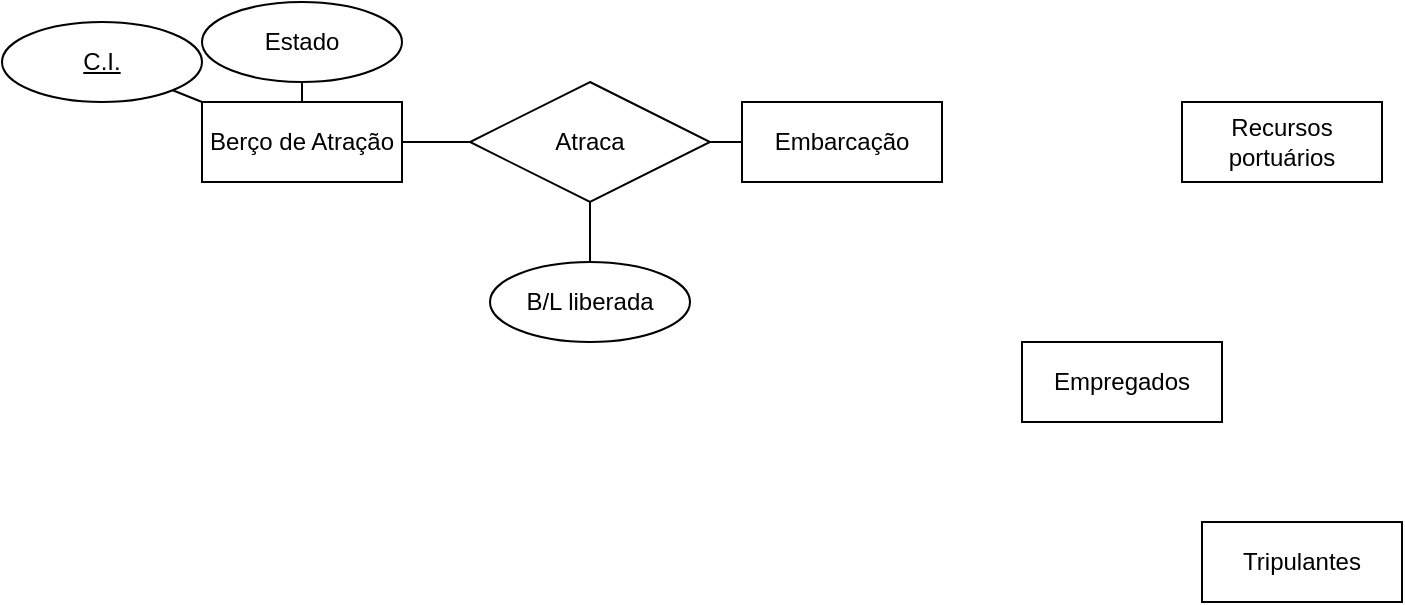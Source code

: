 <mxfile version="22.0.0" type="github">
  <diagram id="C5RBs43oDa-KdzZeNtuy" name="Page-1">
    <mxGraphModel dx="954" dy="616" grid="1" gridSize="10" guides="1" tooltips="1" connect="1" arrows="1" fold="1" page="1" pageScale="1" pageWidth="827" pageHeight="1169" math="0" shadow="0">
      <root>
        <mxCell id="WIyWlLk6GJQsqaUBKTNV-0" />
        <mxCell id="WIyWlLk6GJQsqaUBKTNV-1" parent="WIyWlLk6GJQsqaUBKTNV-0" />
        <mxCell id="Ev4r6tBixr2I4QaoS0hP-0" value="Berço de Atração" style="whiteSpace=wrap;html=1;align=center;" vertex="1" parent="WIyWlLk6GJQsqaUBKTNV-1">
          <mxGeometry x="160" y="70" width="100" height="40" as="geometry" />
        </mxCell>
        <mxCell id="Ev4r6tBixr2I4QaoS0hP-1" value="Recursos portuários" style="whiteSpace=wrap;html=1;align=center;" vertex="1" parent="WIyWlLk6GJQsqaUBKTNV-1">
          <mxGeometry x="650" y="70" width="100" height="40" as="geometry" />
        </mxCell>
        <mxCell id="Ev4r6tBixr2I4QaoS0hP-2" value="Tripulantes" style="whiteSpace=wrap;html=1;align=center;" vertex="1" parent="WIyWlLk6GJQsqaUBKTNV-1">
          <mxGeometry x="660" y="280" width="100" height="40" as="geometry" />
        </mxCell>
        <mxCell id="Ev4r6tBixr2I4QaoS0hP-3" value="Embarcação" style="whiteSpace=wrap;html=1;align=center;" vertex="1" parent="WIyWlLk6GJQsqaUBKTNV-1">
          <mxGeometry x="430" y="70" width="100" height="40" as="geometry" />
        </mxCell>
        <mxCell id="Ev4r6tBixr2I4QaoS0hP-4" value="Empregados" style="whiteSpace=wrap;html=1;align=center;" vertex="1" parent="WIyWlLk6GJQsqaUBKTNV-1">
          <mxGeometry x="570" y="190" width="100" height="40" as="geometry" />
        </mxCell>
        <mxCell id="Ev4r6tBixr2I4QaoS0hP-5" value="C.I." style="ellipse;whiteSpace=wrap;html=1;align=center;fontStyle=4;" vertex="1" parent="WIyWlLk6GJQsqaUBKTNV-1">
          <mxGeometry x="60" y="30" width="100" height="40" as="geometry" />
        </mxCell>
        <mxCell id="Ev4r6tBixr2I4QaoS0hP-7" value="" style="endArrow=none;html=1;rounded=0;exitX=1;exitY=1;exitDx=0;exitDy=0;entryX=0;entryY=0;entryDx=0;entryDy=0;" edge="1" parent="WIyWlLk6GJQsqaUBKTNV-1" source="Ev4r6tBixr2I4QaoS0hP-5" target="Ev4r6tBixr2I4QaoS0hP-0">
          <mxGeometry relative="1" as="geometry">
            <mxPoint x="330" y="20" as="sourcePoint" />
            <mxPoint x="490" y="20" as="targetPoint" />
          </mxGeometry>
        </mxCell>
        <mxCell id="Ev4r6tBixr2I4QaoS0hP-8" value="Estado" style="ellipse;whiteSpace=wrap;html=1;align=center;" vertex="1" parent="WIyWlLk6GJQsqaUBKTNV-1">
          <mxGeometry x="160" y="20" width="100" height="40" as="geometry" />
        </mxCell>
        <mxCell id="Ev4r6tBixr2I4QaoS0hP-9" value="" style="endArrow=none;html=1;rounded=0;exitX=0.5;exitY=1;exitDx=0;exitDy=0;entryX=0.5;entryY=0;entryDx=0;entryDy=0;" edge="1" parent="WIyWlLk6GJQsqaUBKTNV-1" source="Ev4r6tBixr2I4QaoS0hP-8" target="Ev4r6tBixr2I4QaoS0hP-0">
          <mxGeometry relative="1" as="geometry">
            <mxPoint x="330" y="20" as="sourcePoint" />
            <mxPoint x="490" y="20" as="targetPoint" />
          </mxGeometry>
        </mxCell>
        <mxCell id="Ev4r6tBixr2I4QaoS0hP-10" value="Atraca" style="shape=rhombus;perimeter=rhombusPerimeter;whiteSpace=wrap;html=1;align=center;" vertex="1" parent="WIyWlLk6GJQsqaUBKTNV-1">
          <mxGeometry x="294" y="60" width="120" height="60" as="geometry" />
        </mxCell>
        <mxCell id="Ev4r6tBixr2I4QaoS0hP-13" value="" style="endArrow=none;html=1;rounded=0;exitX=1;exitY=0.5;exitDx=0;exitDy=0;entryX=0;entryY=0.5;entryDx=0;entryDy=0;" edge="1" parent="WIyWlLk6GJQsqaUBKTNV-1" source="Ev4r6tBixr2I4QaoS0hP-0" target="Ev4r6tBixr2I4QaoS0hP-10">
          <mxGeometry relative="1" as="geometry">
            <mxPoint x="330" y="20" as="sourcePoint" />
            <mxPoint x="490" y="20" as="targetPoint" />
          </mxGeometry>
        </mxCell>
        <mxCell id="Ev4r6tBixr2I4QaoS0hP-14" value="" style="endArrow=none;html=1;rounded=0;exitX=1;exitY=0.5;exitDx=0;exitDy=0;entryX=0;entryY=0.5;entryDx=0;entryDy=0;" edge="1" parent="WIyWlLk6GJQsqaUBKTNV-1" source="Ev4r6tBixr2I4QaoS0hP-10" target="Ev4r6tBixr2I4QaoS0hP-3">
          <mxGeometry relative="1" as="geometry">
            <mxPoint x="270" y="90" as="sourcePoint" />
            <mxPoint x="304" y="100" as="targetPoint" />
          </mxGeometry>
        </mxCell>
        <mxCell id="Ev4r6tBixr2I4QaoS0hP-17" value="B/L liberada" style="ellipse;whiteSpace=wrap;html=1;align=center;" vertex="1" parent="WIyWlLk6GJQsqaUBKTNV-1">
          <mxGeometry x="304" y="150" width="100" height="40" as="geometry" />
        </mxCell>
        <mxCell id="Ev4r6tBixr2I4QaoS0hP-19" value="" style="endArrow=none;html=1;rounded=0;exitX=0.5;exitY=1;exitDx=0;exitDy=0;entryX=0.5;entryY=0;entryDx=0;entryDy=0;" edge="1" parent="WIyWlLk6GJQsqaUBKTNV-1" source="Ev4r6tBixr2I4QaoS0hP-10" target="Ev4r6tBixr2I4QaoS0hP-17">
          <mxGeometry relative="1" as="geometry">
            <mxPoint x="280" y="100" as="sourcePoint" />
            <mxPoint x="314" y="110" as="targetPoint" />
          </mxGeometry>
        </mxCell>
      </root>
    </mxGraphModel>
  </diagram>
</mxfile>
